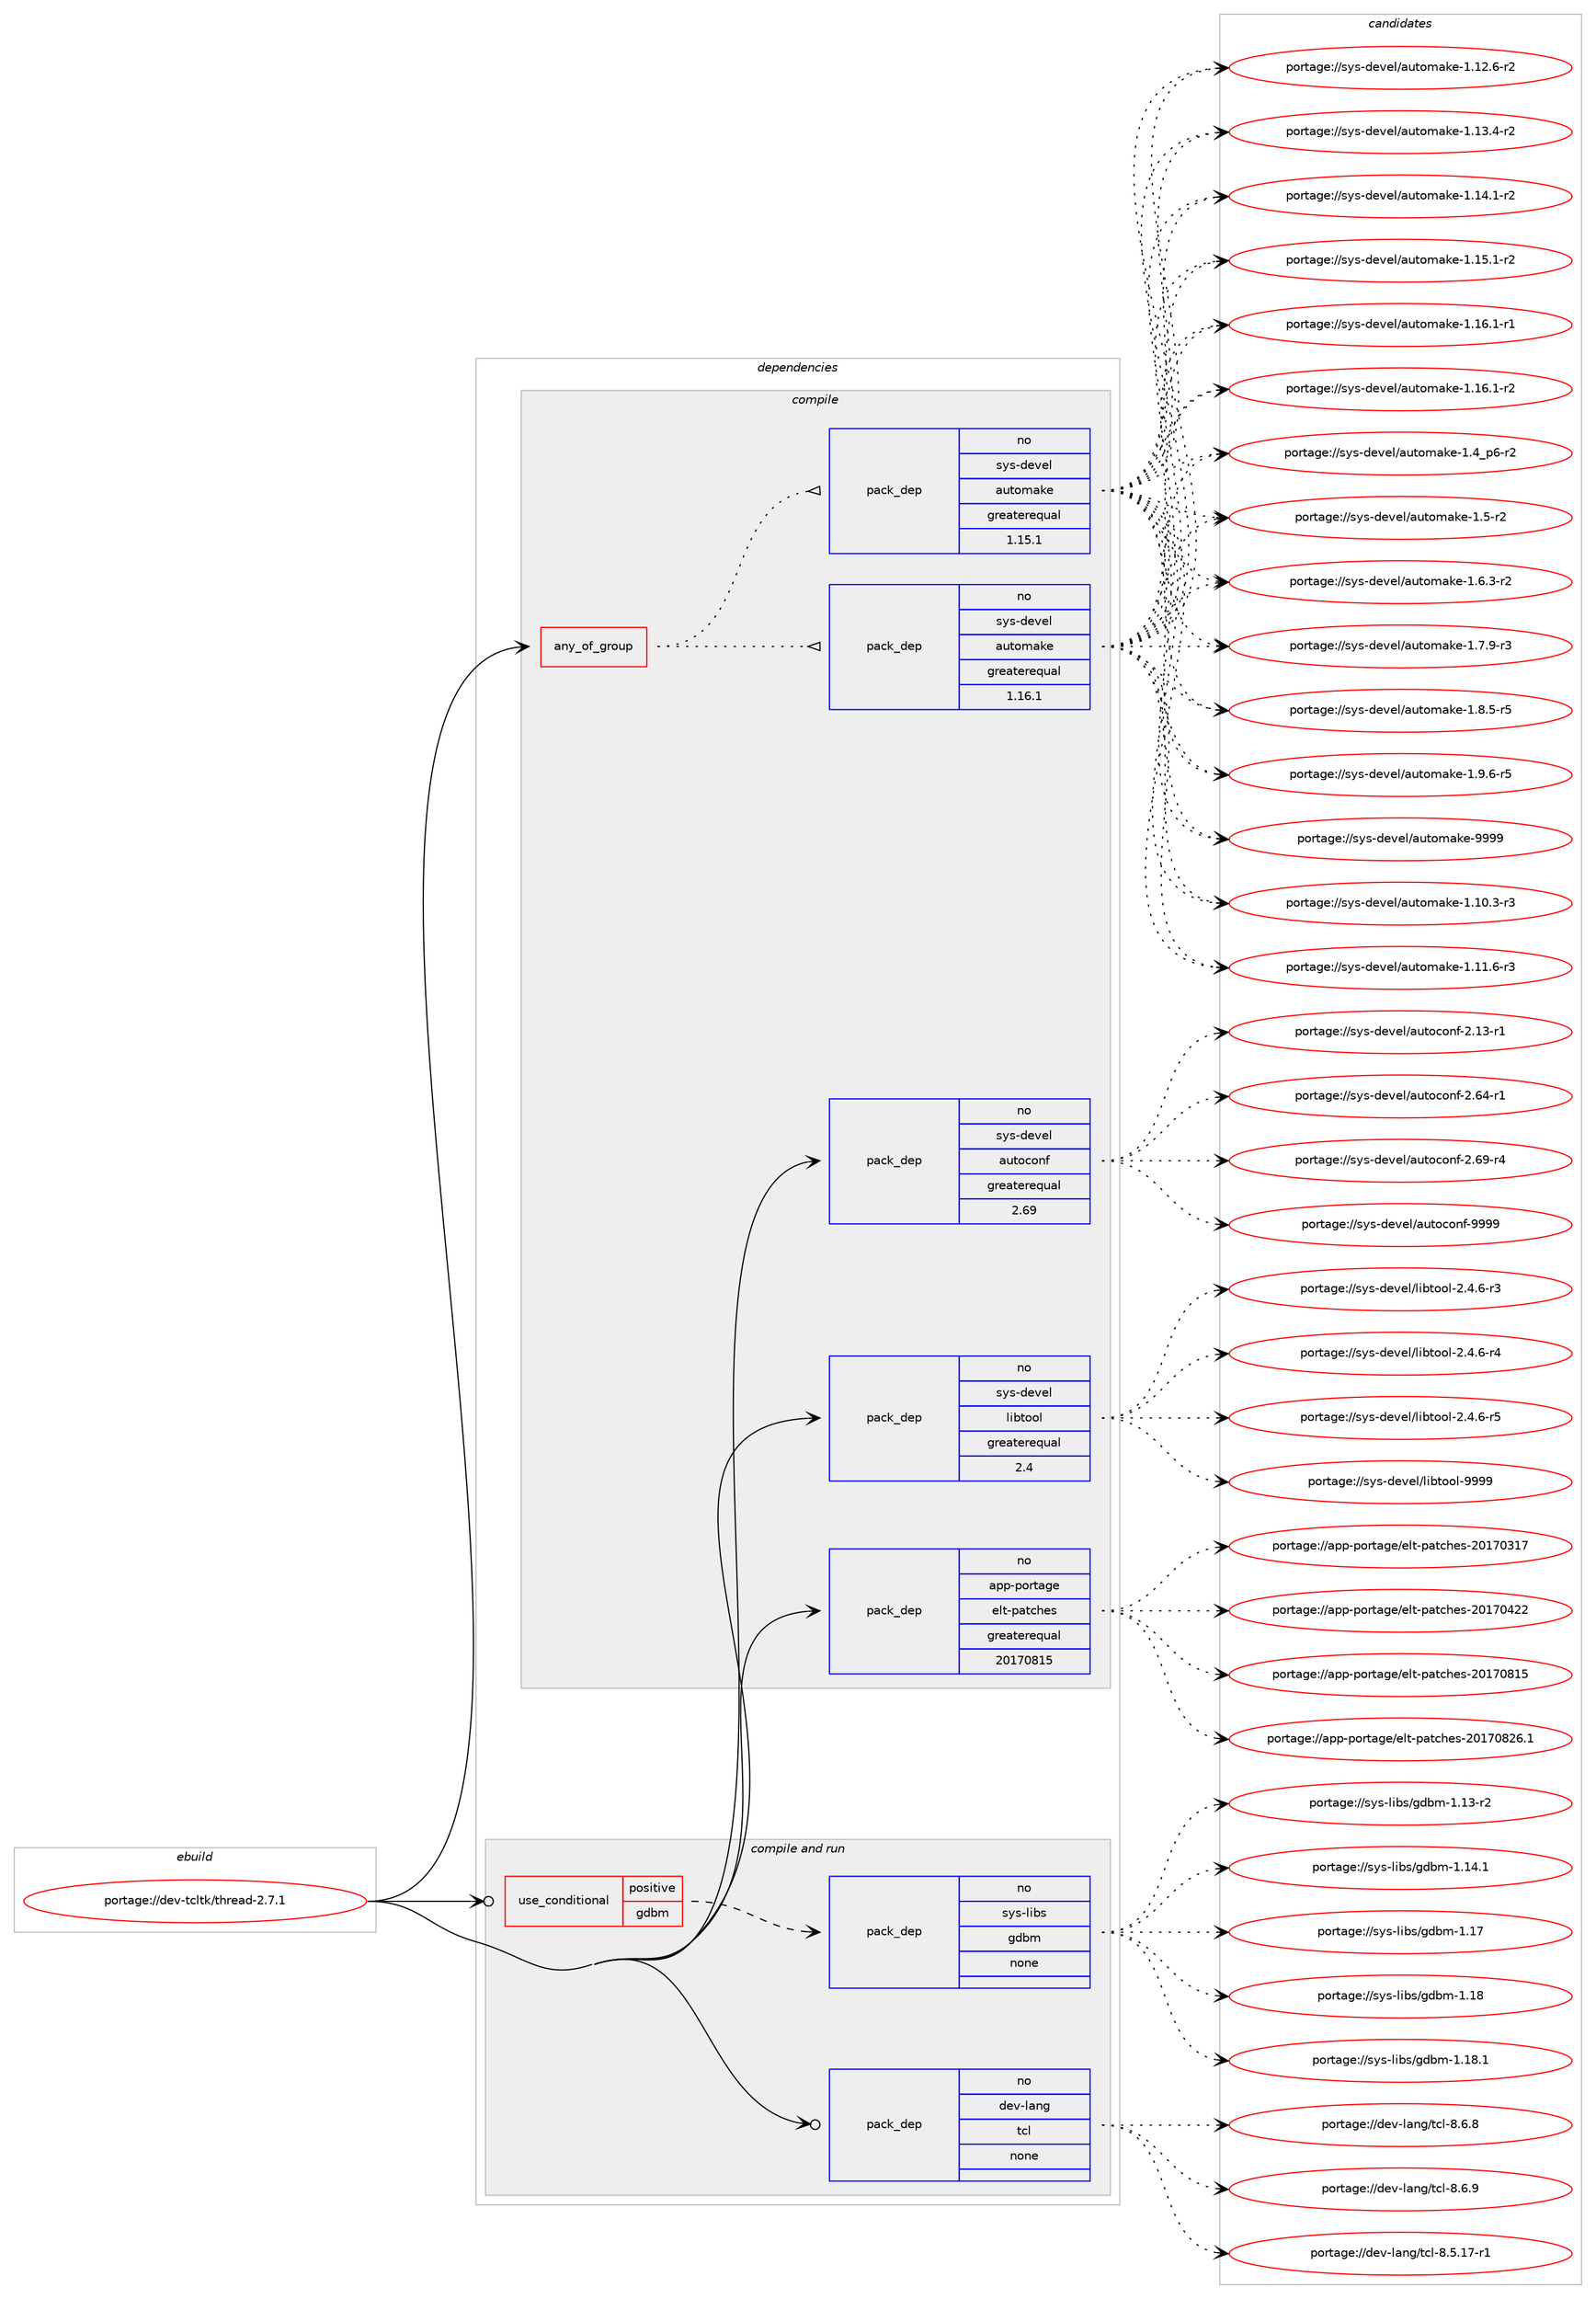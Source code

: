 digraph prolog {

# *************
# Graph options
# *************

newrank=true;
concentrate=true;
compound=true;
graph [rankdir=LR,fontname=Helvetica,fontsize=10,ranksep=1.5];#, ranksep=2.5, nodesep=0.2];
edge  [arrowhead=vee];
node  [fontname=Helvetica,fontsize=10];

# **********
# The ebuild
# **********

subgraph cluster_leftcol {
color=gray;
rank=same;
label=<<i>ebuild</i>>;
id [label="portage://dev-tcltk/thread-2.7.1", color=red, width=4, href="../dev-tcltk/thread-2.7.1.svg"];
}

# ****************
# The dependencies
# ****************

subgraph cluster_midcol {
color=gray;
label=<<i>dependencies</i>>;
subgraph cluster_compile {
fillcolor="#eeeeee";
style=filled;
label=<<i>compile</i>>;
subgraph any3517 {
dependency257408 [label=<<TABLE BORDER="0" CELLBORDER="1" CELLSPACING="0" CELLPADDING="4"><TR><TD CELLPADDING="10">any_of_group</TD></TR></TABLE>>, shape=none, color=red];subgraph pack183615 {
dependency257409 [label=<<TABLE BORDER="0" CELLBORDER="1" CELLSPACING="0" CELLPADDING="4" WIDTH="220"><TR><TD ROWSPAN="6" CELLPADDING="30">pack_dep</TD></TR><TR><TD WIDTH="110">no</TD></TR><TR><TD>sys-devel</TD></TR><TR><TD>automake</TD></TR><TR><TD>greaterequal</TD></TR><TR><TD>1.16.1</TD></TR></TABLE>>, shape=none, color=blue];
}
dependency257408:e -> dependency257409:w [weight=20,style="dotted",arrowhead="oinv"];
subgraph pack183616 {
dependency257410 [label=<<TABLE BORDER="0" CELLBORDER="1" CELLSPACING="0" CELLPADDING="4" WIDTH="220"><TR><TD ROWSPAN="6" CELLPADDING="30">pack_dep</TD></TR><TR><TD WIDTH="110">no</TD></TR><TR><TD>sys-devel</TD></TR><TR><TD>automake</TD></TR><TR><TD>greaterequal</TD></TR><TR><TD>1.15.1</TD></TR></TABLE>>, shape=none, color=blue];
}
dependency257408:e -> dependency257410:w [weight=20,style="dotted",arrowhead="oinv"];
}
id:e -> dependency257408:w [weight=20,style="solid",arrowhead="vee"];
subgraph pack183617 {
dependency257411 [label=<<TABLE BORDER="0" CELLBORDER="1" CELLSPACING="0" CELLPADDING="4" WIDTH="220"><TR><TD ROWSPAN="6" CELLPADDING="30">pack_dep</TD></TR><TR><TD WIDTH="110">no</TD></TR><TR><TD>app-portage</TD></TR><TR><TD>elt-patches</TD></TR><TR><TD>greaterequal</TD></TR><TR><TD>20170815</TD></TR></TABLE>>, shape=none, color=blue];
}
id:e -> dependency257411:w [weight=20,style="solid",arrowhead="vee"];
subgraph pack183618 {
dependency257412 [label=<<TABLE BORDER="0" CELLBORDER="1" CELLSPACING="0" CELLPADDING="4" WIDTH="220"><TR><TD ROWSPAN="6" CELLPADDING="30">pack_dep</TD></TR><TR><TD WIDTH="110">no</TD></TR><TR><TD>sys-devel</TD></TR><TR><TD>autoconf</TD></TR><TR><TD>greaterequal</TD></TR><TR><TD>2.69</TD></TR></TABLE>>, shape=none, color=blue];
}
id:e -> dependency257412:w [weight=20,style="solid",arrowhead="vee"];
subgraph pack183619 {
dependency257413 [label=<<TABLE BORDER="0" CELLBORDER="1" CELLSPACING="0" CELLPADDING="4" WIDTH="220"><TR><TD ROWSPAN="6" CELLPADDING="30">pack_dep</TD></TR><TR><TD WIDTH="110">no</TD></TR><TR><TD>sys-devel</TD></TR><TR><TD>libtool</TD></TR><TR><TD>greaterequal</TD></TR><TR><TD>2.4</TD></TR></TABLE>>, shape=none, color=blue];
}
id:e -> dependency257413:w [weight=20,style="solid",arrowhead="vee"];
}
subgraph cluster_compileandrun {
fillcolor="#eeeeee";
style=filled;
label=<<i>compile and run</i>>;
subgraph cond70203 {
dependency257414 [label=<<TABLE BORDER="0" CELLBORDER="1" CELLSPACING="0" CELLPADDING="4"><TR><TD ROWSPAN="3" CELLPADDING="10">use_conditional</TD></TR><TR><TD>positive</TD></TR><TR><TD>gdbm</TD></TR></TABLE>>, shape=none, color=red];
subgraph pack183620 {
dependency257415 [label=<<TABLE BORDER="0" CELLBORDER="1" CELLSPACING="0" CELLPADDING="4" WIDTH="220"><TR><TD ROWSPAN="6" CELLPADDING="30">pack_dep</TD></TR><TR><TD WIDTH="110">no</TD></TR><TR><TD>sys-libs</TD></TR><TR><TD>gdbm</TD></TR><TR><TD>none</TD></TR><TR><TD></TD></TR></TABLE>>, shape=none, color=blue];
}
dependency257414:e -> dependency257415:w [weight=20,style="dashed",arrowhead="vee"];
}
id:e -> dependency257414:w [weight=20,style="solid",arrowhead="odotvee"];
subgraph pack183621 {
dependency257416 [label=<<TABLE BORDER="0" CELLBORDER="1" CELLSPACING="0" CELLPADDING="4" WIDTH="220"><TR><TD ROWSPAN="6" CELLPADDING="30">pack_dep</TD></TR><TR><TD WIDTH="110">no</TD></TR><TR><TD>dev-lang</TD></TR><TR><TD>tcl</TD></TR><TR><TD>none</TD></TR><TR><TD></TD></TR></TABLE>>, shape=none, color=blue];
}
id:e -> dependency257416:w [weight=20,style="solid",arrowhead="odotvee"];
}
subgraph cluster_run {
fillcolor="#eeeeee";
style=filled;
label=<<i>run</i>>;
}
}

# **************
# The candidates
# **************

subgraph cluster_choices {
rank=same;
color=gray;
label=<<i>candidates</i>>;

subgraph choice183615 {
color=black;
nodesep=1;
choiceportage11512111545100101118101108479711711611110997107101454946494846514511451 [label="portage://sys-devel/automake-1.10.3-r3", color=red, width=4,href="../sys-devel/automake-1.10.3-r3.svg"];
choiceportage11512111545100101118101108479711711611110997107101454946494946544511451 [label="portage://sys-devel/automake-1.11.6-r3", color=red, width=4,href="../sys-devel/automake-1.11.6-r3.svg"];
choiceportage11512111545100101118101108479711711611110997107101454946495046544511450 [label="portage://sys-devel/automake-1.12.6-r2", color=red, width=4,href="../sys-devel/automake-1.12.6-r2.svg"];
choiceportage11512111545100101118101108479711711611110997107101454946495146524511450 [label="portage://sys-devel/automake-1.13.4-r2", color=red, width=4,href="../sys-devel/automake-1.13.4-r2.svg"];
choiceportage11512111545100101118101108479711711611110997107101454946495246494511450 [label="portage://sys-devel/automake-1.14.1-r2", color=red, width=4,href="../sys-devel/automake-1.14.1-r2.svg"];
choiceportage11512111545100101118101108479711711611110997107101454946495346494511450 [label="portage://sys-devel/automake-1.15.1-r2", color=red, width=4,href="../sys-devel/automake-1.15.1-r2.svg"];
choiceportage11512111545100101118101108479711711611110997107101454946495446494511449 [label="portage://sys-devel/automake-1.16.1-r1", color=red, width=4,href="../sys-devel/automake-1.16.1-r1.svg"];
choiceportage11512111545100101118101108479711711611110997107101454946495446494511450 [label="portage://sys-devel/automake-1.16.1-r2", color=red, width=4,href="../sys-devel/automake-1.16.1-r2.svg"];
choiceportage115121115451001011181011084797117116111109971071014549465295112544511450 [label="portage://sys-devel/automake-1.4_p6-r2", color=red, width=4,href="../sys-devel/automake-1.4_p6-r2.svg"];
choiceportage11512111545100101118101108479711711611110997107101454946534511450 [label="portage://sys-devel/automake-1.5-r2", color=red, width=4,href="../sys-devel/automake-1.5-r2.svg"];
choiceportage115121115451001011181011084797117116111109971071014549465446514511450 [label="portage://sys-devel/automake-1.6.3-r2", color=red, width=4,href="../sys-devel/automake-1.6.3-r2.svg"];
choiceportage115121115451001011181011084797117116111109971071014549465546574511451 [label="portage://sys-devel/automake-1.7.9-r3", color=red, width=4,href="../sys-devel/automake-1.7.9-r3.svg"];
choiceportage115121115451001011181011084797117116111109971071014549465646534511453 [label="portage://sys-devel/automake-1.8.5-r5", color=red, width=4,href="../sys-devel/automake-1.8.5-r5.svg"];
choiceportage115121115451001011181011084797117116111109971071014549465746544511453 [label="portage://sys-devel/automake-1.9.6-r5", color=red, width=4,href="../sys-devel/automake-1.9.6-r5.svg"];
choiceportage115121115451001011181011084797117116111109971071014557575757 [label="portage://sys-devel/automake-9999", color=red, width=4,href="../sys-devel/automake-9999.svg"];
dependency257409:e -> choiceportage11512111545100101118101108479711711611110997107101454946494846514511451:w [style=dotted,weight="100"];
dependency257409:e -> choiceportage11512111545100101118101108479711711611110997107101454946494946544511451:w [style=dotted,weight="100"];
dependency257409:e -> choiceportage11512111545100101118101108479711711611110997107101454946495046544511450:w [style=dotted,weight="100"];
dependency257409:e -> choiceportage11512111545100101118101108479711711611110997107101454946495146524511450:w [style=dotted,weight="100"];
dependency257409:e -> choiceportage11512111545100101118101108479711711611110997107101454946495246494511450:w [style=dotted,weight="100"];
dependency257409:e -> choiceportage11512111545100101118101108479711711611110997107101454946495346494511450:w [style=dotted,weight="100"];
dependency257409:e -> choiceportage11512111545100101118101108479711711611110997107101454946495446494511449:w [style=dotted,weight="100"];
dependency257409:e -> choiceportage11512111545100101118101108479711711611110997107101454946495446494511450:w [style=dotted,weight="100"];
dependency257409:e -> choiceportage115121115451001011181011084797117116111109971071014549465295112544511450:w [style=dotted,weight="100"];
dependency257409:e -> choiceportage11512111545100101118101108479711711611110997107101454946534511450:w [style=dotted,weight="100"];
dependency257409:e -> choiceportage115121115451001011181011084797117116111109971071014549465446514511450:w [style=dotted,weight="100"];
dependency257409:e -> choiceportage115121115451001011181011084797117116111109971071014549465546574511451:w [style=dotted,weight="100"];
dependency257409:e -> choiceportage115121115451001011181011084797117116111109971071014549465646534511453:w [style=dotted,weight="100"];
dependency257409:e -> choiceportage115121115451001011181011084797117116111109971071014549465746544511453:w [style=dotted,weight="100"];
dependency257409:e -> choiceportage115121115451001011181011084797117116111109971071014557575757:w [style=dotted,weight="100"];
}
subgraph choice183616 {
color=black;
nodesep=1;
choiceportage11512111545100101118101108479711711611110997107101454946494846514511451 [label="portage://sys-devel/automake-1.10.3-r3", color=red, width=4,href="../sys-devel/automake-1.10.3-r3.svg"];
choiceportage11512111545100101118101108479711711611110997107101454946494946544511451 [label="portage://sys-devel/automake-1.11.6-r3", color=red, width=4,href="../sys-devel/automake-1.11.6-r3.svg"];
choiceportage11512111545100101118101108479711711611110997107101454946495046544511450 [label="portage://sys-devel/automake-1.12.6-r2", color=red, width=4,href="../sys-devel/automake-1.12.6-r2.svg"];
choiceportage11512111545100101118101108479711711611110997107101454946495146524511450 [label="portage://sys-devel/automake-1.13.4-r2", color=red, width=4,href="../sys-devel/automake-1.13.4-r2.svg"];
choiceportage11512111545100101118101108479711711611110997107101454946495246494511450 [label="portage://sys-devel/automake-1.14.1-r2", color=red, width=4,href="../sys-devel/automake-1.14.1-r2.svg"];
choiceportage11512111545100101118101108479711711611110997107101454946495346494511450 [label="portage://sys-devel/automake-1.15.1-r2", color=red, width=4,href="../sys-devel/automake-1.15.1-r2.svg"];
choiceportage11512111545100101118101108479711711611110997107101454946495446494511449 [label="portage://sys-devel/automake-1.16.1-r1", color=red, width=4,href="../sys-devel/automake-1.16.1-r1.svg"];
choiceportage11512111545100101118101108479711711611110997107101454946495446494511450 [label="portage://sys-devel/automake-1.16.1-r2", color=red, width=4,href="../sys-devel/automake-1.16.1-r2.svg"];
choiceportage115121115451001011181011084797117116111109971071014549465295112544511450 [label="portage://sys-devel/automake-1.4_p6-r2", color=red, width=4,href="../sys-devel/automake-1.4_p6-r2.svg"];
choiceportage11512111545100101118101108479711711611110997107101454946534511450 [label="portage://sys-devel/automake-1.5-r2", color=red, width=4,href="../sys-devel/automake-1.5-r2.svg"];
choiceportage115121115451001011181011084797117116111109971071014549465446514511450 [label="portage://sys-devel/automake-1.6.3-r2", color=red, width=4,href="../sys-devel/automake-1.6.3-r2.svg"];
choiceportage115121115451001011181011084797117116111109971071014549465546574511451 [label="portage://sys-devel/automake-1.7.9-r3", color=red, width=4,href="../sys-devel/automake-1.7.9-r3.svg"];
choiceportage115121115451001011181011084797117116111109971071014549465646534511453 [label="portage://sys-devel/automake-1.8.5-r5", color=red, width=4,href="../sys-devel/automake-1.8.5-r5.svg"];
choiceportage115121115451001011181011084797117116111109971071014549465746544511453 [label="portage://sys-devel/automake-1.9.6-r5", color=red, width=4,href="../sys-devel/automake-1.9.6-r5.svg"];
choiceportage115121115451001011181011084797117116111109971071014557575757 [label="portage://sys-devel/automake-9999", color=red, width=4,href="../sys-devel/automake-9999.svg"];
dependency257410:e -> choiceportage11512111545100101118101108479711711611110997107101454946494846514511451:w [style=dotted,weight="100"];
dependency257410:e -> choiceportage11512111545100101118101108479711711611110997107101454946494946544511451:w [style=dotted,weight="100"];
dependency257410:e -> choiceportage11512111545100101118101108479711711611110997107101454946495046544511450:w [style=dotted,weight="100"];
dependency257410:e -> choiceportage11512111545100101118101108479711711611110997107101454946495146524511450:w [style=dotted,weight="100"];
dependency257410:e -> choiceportage11512111545100101118101108479711711611110997107101454946495246494511450:w [style=dotted,weight="100"];
dependency257410:e -> choiceportage11512111545100101118101108479711711611110997107101454946495346494511450:w [style=dotted,weight="100"];
dependency257410:e -> choiceportage11512111545100101118101108479711711611110997107101454946495446494511449:w [style=dotted,weight="100"];
dependency257410:e -> choiceportage11512111545100101118101108479711711611110997107101454946495446494511450:w [style=dotted,weight="100"];
dependency257410:e -> choiceportage115121115451001011181011084797117116111109971071014549465295112544511450:w [style=dotted,weight="100"];
dependency257410:e -> choiceportage11512111545100101118101108479711711611110997107101454946534511450:w [style=dotted,weight="100"];
dependency257410:e -> choiceportage115121115451001011181011084797117116111109971071014549465446514511450:w [style=dotted,weight="100"];
dependency257410:e -> choiceportage115121115451001011181011084797117116111109971071014549465546574511451:w [style=dotted,weight="100"];
dependency257410:e -> choiceportage115121115451001011181011084797117116111109971071014549465646534511453:w [style=dotted,weight="100"];
dependency257410:e -> choiceportage115121115451001011181011084797117116111109971071014549465746544511453:w [style=dotted,weight="100"];
dependency257410:e -> choiceportage115121115451001011181011084797117116111109971071014557575757:w [style=dotted,weight="100"];
}
subgraph choice183617 {
color=black;
nodesep=1;
choiceportage97112112451121111141169710310147101108116451129711699104101115455048495548514955 [label="portage://app-portage/elt-patches-20170317", color=red, width=4,href="../app-portage/elt-patches-20170317.svg"];
choiceportage97112112451121111141169710310147101108116451129711699104101115455048495548525050 [label="portage://app-portage/elt-patches-20170422", color=red, width=4,href="../app-portage/elt-patches-20170422.svg"];
choiceportage97112112451121111141169710310147101108116451129711699104101115455048495548564953 [label="portage://app-portage/elt-patches-20170815", color=red, width=4,href="../app-portage/elt-patches-20170815.svg"];
choiceportage971121124511211111411697103101471011081164511297116991041011154550484955485650544649 [label="portage://app-portage/elt-patches-20170826.1", color=red, width=4,href="../app-portage/elt-patches-20170826.1.svg"];
dependency257411:e -> choiceportage97112112451121111141169710310147101108116451129711699104101115455048495548514955:w [style=dotted,weight="100"];
dependency257411:e -> choiceportage97112112451121111141169710310147101108116451129711699104101115455048495548525050:w [style=dotted,weight="100"];
dependency257411:e -> choiceportage97112112451121111141169710310147101108116451129711699104101115455048495548564953:w [style=dotted,weight="100"];
dependency257411:e -> choiceportage971121124511211111411697103101471011081164511297116991041011154550484955485650544649:w [style=dotted,weight="100"];
}
subgraph choice183618 {
color=black;
nodesep=1;
choiceportage1151211154510010111810110847971171161119911111010245504649514511449 [label="portage://sys-devel/autoconf-2.13-r1", color=red, width=4,href="../sys-devel/autoconf-2.13-r1.svg"];
choiceportage1151211154510010111810110847971171161119911111010245504654524511449 [label="portage://sys-devel/autoconf-2.64-r1", color=red, width=4,href="../sys-devel/autoconf-2.64-r1.svg"];
choiceportage1151211154510010111810110847971171161119911111010245504654574511452 [label="portage://sys-devel/autoconf-2.69-r4", color=red, width=4,href="../sys-devel/autoconf-2.69-r4.svg"];
choiceportage115121115451001011181011084797117116111991111101024557575757 [label="portage://sys-devel/autoconf-9999", color=red, width=4,href="../sys-devel/autoconf-9999.svg"];
dependency257412:e -> choiceportage1151211154510010111810110847971171161119911111010245504649514511449:w [style=dotted,weight="100"];
dependency257412:e -> choiceportage1151211154510010111810110847971171161119911111010245504654524511449:w [style=dotted,weight="100"];
dependency257412:e -> choiceportage1151211154510010111810110847971171161119911111010245504654574511452:w [style=dotted,weight="100"];
dependency257412:e -> choiceportage115121115451001011181011084797117116111991111101024557575757:w [style=dotted,weight="100"];
}
subgraph choice183619 {
color=black;
nodesep=1;
choiceportage1151211154510010111810110847108105981161111111084550465246544511451 [label="portage://sys-devel/libtool-2.4.6-r3", color=red, width=4,href="../sys-devel/libtool-2.4.6-r3.svg"];
choiceportage1151211154510010111810110847108105981161111111084550465246544511452 [label="portage://sys-devel/libtool-2.4.6-r4", color=red, width=4,href="../sys-devel/libtool-2.4.6-r4.svg"];
choiceportage1151211154510010111810110847108105981161111111084550465246544511453 [label="portage://sys-devel/libtool-2.4.6-r5", color=red, width=4,href="../sys-devel/libtool-2.4.6-r5.svg"];
choiceportage1151211154510010111810110847108105981161111111084557575757 [label="portage://sys-devel/libtool-9999", color=red, width=4,href="../sys-devel/libtool-9999.svg"];
dependency257413:e -> choiceportage1151211154510010111810110847108105981161111111084550465246544511451:w [style=dotted,weight="100"];
dependency257413:e -> choiceportage1151211154510010111810110847108105981161111111084550465246544511452:w [style=dotted,weight="100"];
dependency257413:e -> choiceportage1151211154510010111810110847108105981161111111084550465246544511453:w [style=dotted,weight="100"];
dependency257413:e -> choiceportage1151211154510010111810110847108105981161111111084557575757:w [style=dotted,weight="100"];
}
subgraph choice183620 {
color=black;
nodesep=1;
choiceportage1151211154510810598115471031009810945494649514511450 [label="portage://sys-libs/gdbm-1.13-r2", color=red, width=4,href="../sys-libs/gdbm-1.13-r2.svg"];
choiceportage1151211154510810598115471031009810945494649524649 [label="portage://sys-libs/gdbm-1.14.1", color=red, width=4,href="../sys-libs/gdbm-1.14.1.svg"];
choiceportage115121115451081059811547103100981094549464955 [label="portage://sys-libs/gdbm-1.17", color=red, width=4,href="../sys-libs/gdbm-1.17.svg"];
choiceportage115121115451081059811547103100981094549464956 [label="portage://sys-libs/gdbm-1.18", color=red, width=4,href="../sys-libs/gdbm-1.18.svg"];
choiceportage1151211154510810598115471031009810945494649564649 [label="portage://sys-libs/gdbm-1.18.1", color=red, width=4,href="../sys-libs/gdbm-1.18.1.svg"];
dependency257415:e -> choiceportage1151211154510810598115471031009810945494649514511450:w [style=dotted,weight="100"];
dependency257415:e -> choiceportage1151211154510810598115471031009810945494649524649:w [style=dotted,weight="100"];
dependency257415:e -> choiceportage115121115451081059811547103100981094549464955:w [style=dotted,weight="100"];
dependency257415:e -> choiceportage115121115451081059811547103100981094549464956:w [style=dotted,weight="100"];
dependency257415:e -> choiceportage1151211154510810598115471031009810945494649564649:w [style=dotted,weight="100"];
}
subgraph choice183621 {
color=black;
nodesep=1;
choiceportage10010111845108971101034711699108455646534649554511449 [label="portage://dev-lang/tcl-8.5.17-r1", color=red, width=4,href="../dev-lang/tcl-8.5.17-r1.svg"];
choiceportage10010111845108971101034711699108455646544656 [label="portage://dev-lang/tcl-8.6.8", color=red, width=4,href="../dev-lang/tcl-8.6.8.svg"];
choiceportage10010111845108971101034711699108455646544657 [label="portage://dev-lang/tcl-8.6.9", color=red, width=4,href="../dev-lang/tcl-8.6.9.svg"];
dependency257416:e -> choiceportage10010111845108971101034711699108455646534649554511449:w [style=dotted,weight="100"];
dependency257416:e -> choiceportage10010111845108971101034711699108455646544656:w [style=dotted,weight="100"];
dependency257416:e -> choiceportage10010111845108971101034711699108455646544657:w [style=dotted,weight="100"];
}
}

}
